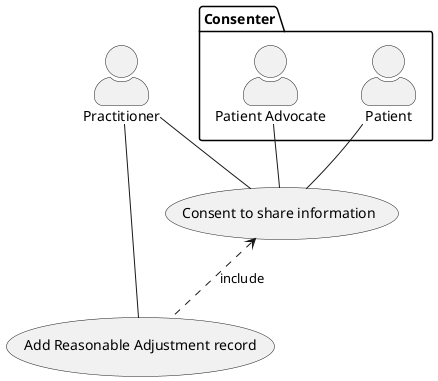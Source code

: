 @startuml

skinparam actorStyle awesome

actor Practitioner as pra
package Consenter {
  actor "Patient Advocate" as pad
  actor Patient as pat
}

usecase "Consent to share information" as CON
usecase "Add Reasonable Adjustment record" as ADD

pat -- CON
pad -- CON
pra -- CON
pra -- ADD

CON <.. ADD : include

@enduml
